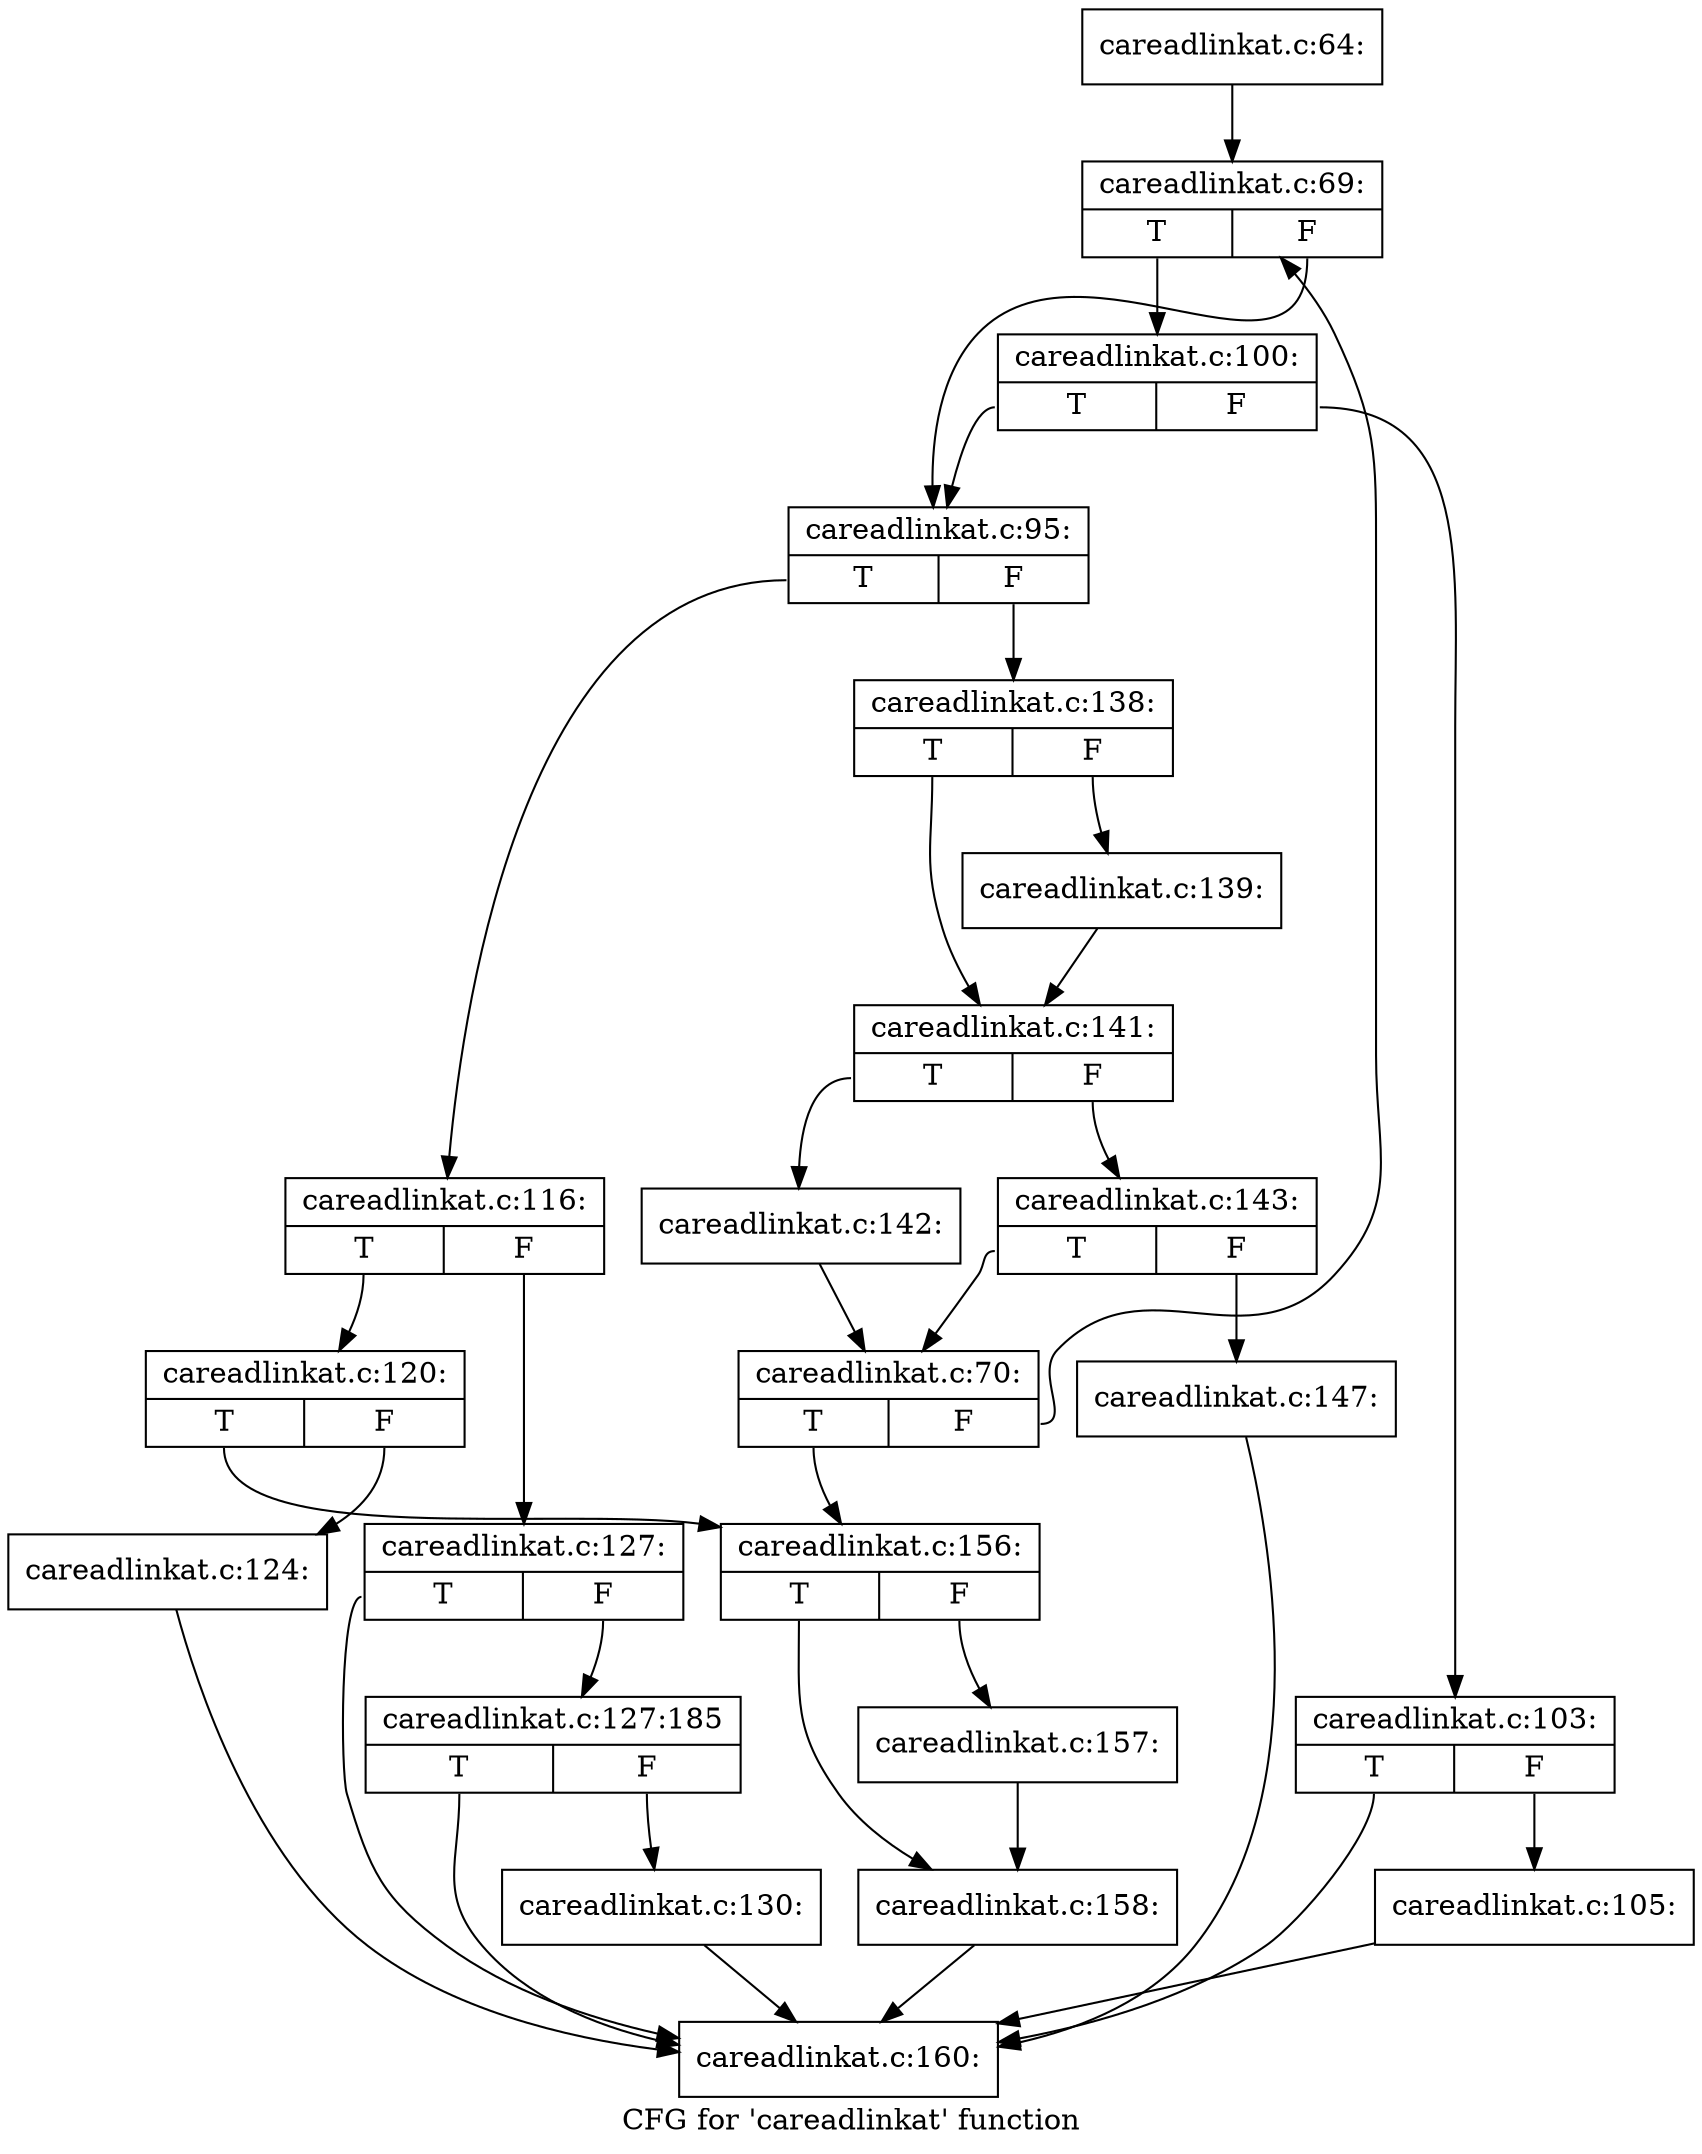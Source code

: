 digraph "CFG for 'careadlinkat' function" {
	label="CFG for 'careadlinkat' function";

	Node0xcbf9ba0 [shape=record,label="{careadlinkat.c:64:}"];
	Node0xcbf9ba0 -> Node0xcc37bb0;
	Node0xcc37bb0 [shape=record,label="{careadlinkat.c:69:|{<s0>T|<s1>F}}"];
	Node0xcc37bb0:s0 -> Node0xcc3cac0;
	Node0xcc37bb0:s1 -> Node0xcc3e8c0;
	Node0xcc3cac0 [shape=record,label="{careadlinkat.c:100:|{<s0>T|<s1>F}}"];
	Node0xcc3cac0:s0 -> Node0xcc3e8c0;
	Node0xcc3cac0:s1 -> Node0xcc3fab0;
	Node0xcc3fab0 [shape=record,label="{careadlinkat.c:103:|{<s0>T|<s1>F}}"];
	Node0xcc3fab0:s0 -> Node0xcc4bcd0;
	Node0xcc3fab0:s1 -> Node0xcc3fe70;
	Node0xcc3fe70 [shape=record,label="{careadlinkat.c:105:}"];
	Node0xcc3fe70 -> Node0xcc4bcd0;
	Node0xcc3e8c0 [shape=record,label="{careadlinkat.c:95:|{<s0>T|<s1>F}}"];
	Node0xcc3e8c0:s0 -> Node0xcc42380;
	Node0xcc3e8c0:s1 -> Node0xcc423d0;
	Node0xcc42380 [shape=record,label="{careadlinkat.c:116:|{<s0>T|<s1>F}}"];
	Node0xcc42380:s0 -> Node0xcc3e810;
	Node0xcc42380:s1 -> Node0xcc43070;
	Node0xcc3e810 [shape=record,label="{careadlinkat.c:120:|{<s0>T|<s1>F}}"];
	Node0xcc3e810:s0 -> Node0xcc37b10;
	Node0xcc3e810:s1 -> Node0xcc48200;
	Node0xcc48200 [shape=record,label="{careadlinkat.c:124:}"];
	Node0xcc48200 -> Node0xcc4bcd0;
	Node0xcc43070 [shape=record,label="{careadlinkat.c:127:|{<s0>T|<s1>F}}"];
	Node0xcc43070:s0 -> Node0xcc4bcd0;
	Node0xcc43070:s1 -> Node0xcc46130;
	Node0xcc46130 [shape=record,label="{careadlinkat.c:127:185|{<s0>T|<s1>F}}"];
	Node0xcc46130:s0 -> Node0xcc4bcd0;
	Node0xcc46130:s1 -> Node0xcc46070;
	Node0xcc46070 [shape=record,label="{careadlinkat.c:130:}"];
	Node0xcc46070 -> Node0xcc4bcd0;
	Node0xcc423d0 [shape=record,label="{careadlinkat.c:138:|{<s0>T|<s1>F}}"];
	Node0xcc423d0:s0 -> Node0xcc47ff0;
	Node0xcc423d0:s1 -> Node0xcc47fa0;
	Node0xcc47fa0 [shape=record,label="{careadlinkat.c:139:}"];
	Node0xcc47fa0 -> Node0xcc47ff0;
	Node0xcc47ff0 [shape=record,label="{careadlinkat.c:141:|{<s0>T|<s1>F}}"];
	Node0xcc47ff0:s0 -> Node0xcc486f0;
	Node0xcc47ff0:s1 -> Node0xcc3ff60;
	Node0xcc486f0 [shape=record,label="{careadlinkat.c:142:}"];
	Node0xcc486f0 -> Node0xcc37b60;
	Node0xcc3ff60 [shape=record,label="{careadlinkat.c:143:|{<s0>T|<s1>F}}"];
	Node0xcc3ff60:s0 -> Node0xcc37b60;
	Node0xcc3ff60:s1 -> Node0xcc41ca0;
	Node0xcc41ca0 [shape=record,label="{careadlinkat.c:147:}"];
	Node0xcc41ca0 -> Node0xcc4bcd0;
	Node0xcc37b60 [shape=record,label="{careadlinkat.c:70:|{<s0>T|<s1>F}}"];
	Node0xcc37b60:s0 -> Node0xcc37b10;
	Node0xcc37b60:s1 -> Node0xcc37bb0;
	Node0xcc37b10 [shape=record,label="{careadlinkat.c:156:|{<s0>T|<s1>F}}"];
	Node0xcc37b10:s0 -> Node0xcc4c330;
	Node0xcc37b10:s1 -> Node0xcc4bb80;
	Node0xcc4bb80 [shape=record,label="{careadlinkat.c:157:}"];
	Node0xcc4bb80 -> Node0xcc4c330;
	Node0xcc4c330 [shape=record,label="{careadlinkat.c:158:}"];
	Node0xcc4c330 -> Node0xcc4bcd0;
	Node0xcc4bcd0 [shape=record,label="{careadlinkat.c:160:}"];
}
